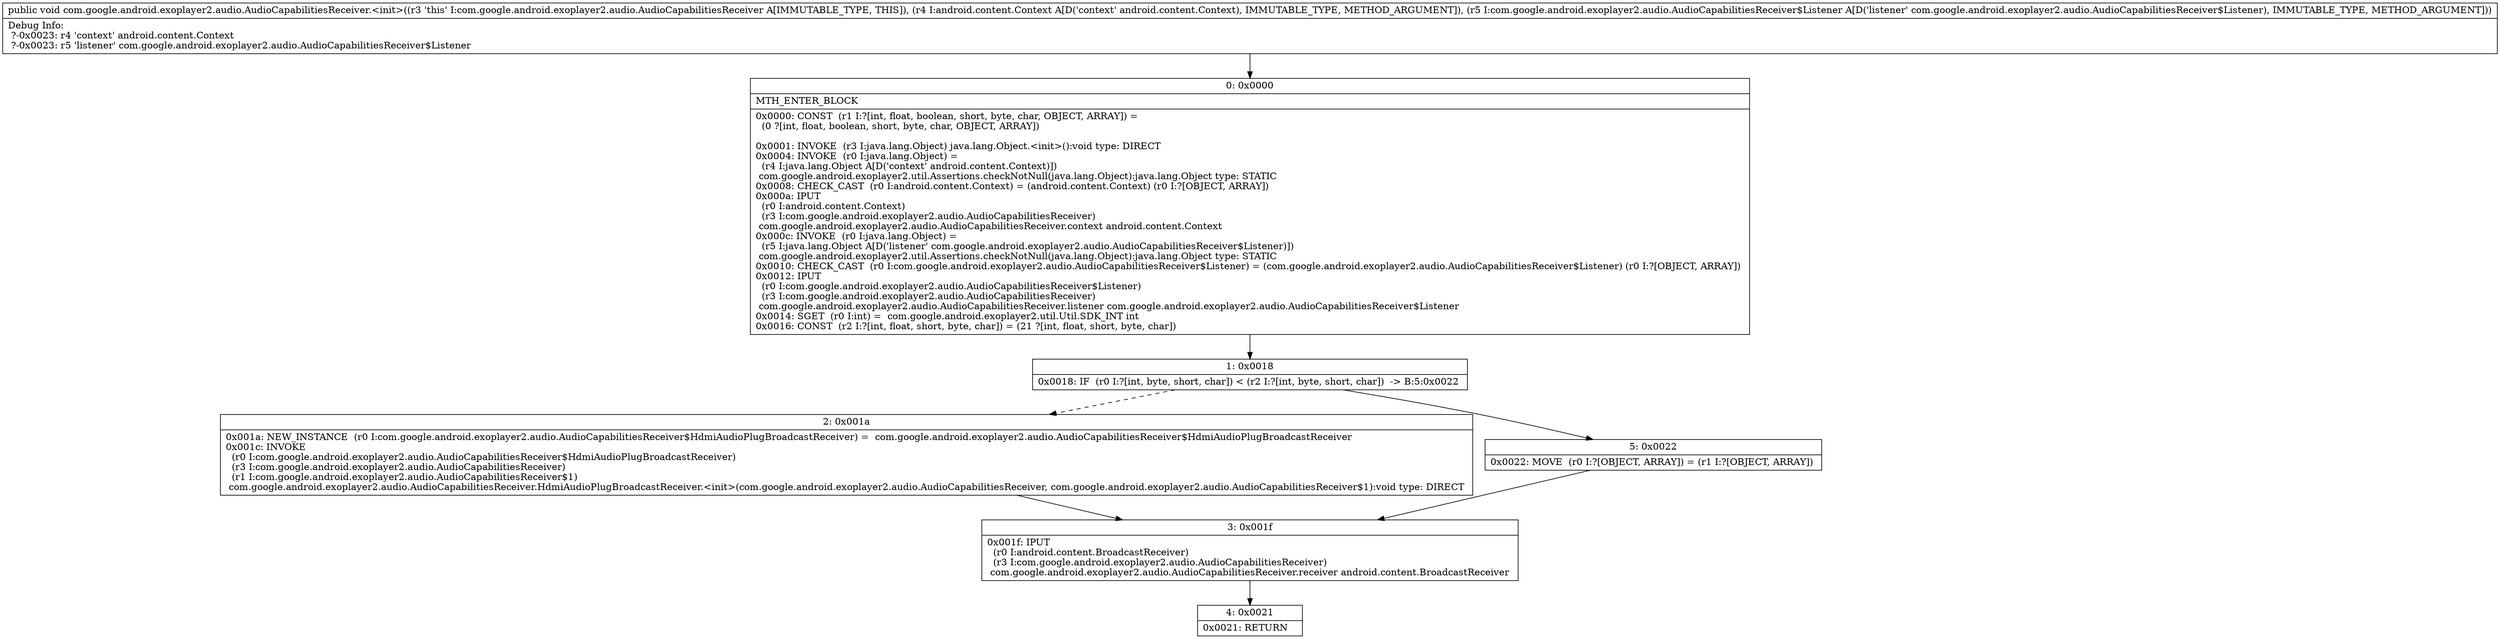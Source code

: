 digraph "CFG forcom.google.android.exoplayer2.audio.AudioCapabilitiesReceiver.\<init\>(Landroid\/content\/Context;Lcom\/google\/android\/exoplayer2\/audio\/AudioCapabilitiesReceiver$Listener;)V" {
Node_0 [shape=record,label="{0\:\ 0x0000|MTH_ENTER_BLOCK\l|0x0000: CONST  (r1 I:?[int, float, boolean, short, byte, char, OBJECT, ARRAY]) = \l  (0 ?[int, float, boolean, short, byte, char, OBJECT, ARRAY])\l \l0x0001: INVOKE  (r3 I:java.lang.Object) java.lang.Object.\<init\>():void type: DIRECT \l0x0004: INVOKE  (r0 I:java.lang.Object) = \l  (r4 I:java.lang.Object A[D('context' android.content.Context)])\l com.google.android.exoplayer2.util.Assertions.checkNotNull(java.lang.Object):java.lang.Object type: STATIC \l0x0008: CHECK_CAST  (r0 I:android.content.Context) = (android.content.Context) (r0 I:?[OBJECT, ARRAY]) \l0x000a: IPUT  \l  (r0 I:android.content.Context)\l  (r3 I:com.google.android.exoplayer2.audio.AudioCapabilitiesReceiver)\l com.google.android.exoplayer2.audio.AudioCapabilitiesReceiver.context android.content.Context \l0x000c: INVOKE  (r0 I:java.lang.Object) = \l  (r5 I:java.lang.Object A[D('listener' com.google.android.exoplayer2.audio.AudioCapabilitiesReceiver$Listener)])\l com.google.android.exoplayer2.util.Assertions.checkNotNull(java.lang.Object):java.lang.Object type: STATIC \l0x0010: CHECK_CAST  (r0 I:com.google.android.exoplayer2.audio.AudioCapabilitiesReceiver$Listener) = (com.google.android.exoplayer2.audio.AudioCapabilitiesReceiver$Listener) (r0 I:?[OBJECT, ARRAY]) \l0x0012: IPUT  \l  (r0 I:com.google.android.exoplayer2.audio.AudioCapabilitiesReceiver$Listener)\l  (r3 I:com.google.android.exoplayer2.audio.AudioCapabilitiesReceiver)\l com.google.android.exoplayer2.audio.AudioCapabilitiesReceiver.listener com.google.android.exoplayer2.audio.AudioCapabilitiesReceiver$Listener \l0x0014: SGET  (r0 I:int) =  com.google.android.exoplayer2.util.Util.SDK_INT int \l0x0016: CONST  (r2 I:?[int, float, short, byte, char]) = (21 ?[int, float, short, byte, char]) \l}"];
Node_1 [shape=record,label="{1\:\ 0x0018|0x0018: IF  (r0 I:?[int, byte, short, char]) \< (r2 I:?[int, byte, short, char])  \-\> B:5:0x0022 \l}"];
Node_2 [shape=record,label="{2\:\ 0x001a|0x001a: NEW_INSTANCE  (r0 I:com.google.android.exoplayer2.audio.AudioCapabilitiesReceiver$HdmiAudioPlugBroadcastReceiver) =  com.google.android.exoplayer2.audio.AudioCapabilitiesReceiver$HdmiAudioPlugBroadcastReceiver \l0x001c: INVOKE  \l  (r0 I:com.google.android.exoplayer2.audio.AudioCapabilitiesReceiver$HdmiAudioPlugBroadcastReceiver)\l  (r3 I:com.google.android.exoplayer2.audio.AudioCapabilitiesReceiver)\l  (r1 I:com.google.android.exoplayer2.audio.AudioCapabilitiesReceiver$1)\l com.google.android.exoplayer2.audio.AudioCapabilitiesReceiver.HdmiAudioPlugBroadcastReceiver.\<init\>(com.google.android.exoplayer2.audio.AudioCapabilitiesReceiver, com.google.android.exoplayer2.audio.AudioCapabilitiesReceiver$1):void type: DIRECT \l}"];
Node_3 [shape=record,label="{3\:\ 0x001f|0x001f: IPUT  \l  (r0 I:android.content.BroadcastReceiver)\l  (r3 I:com.google.android.exoplayer2.audio.AudioCapabilitiesReceiver)\l com.google.android.exoplayer2.audio.AudioCapabilitiesReceiver.receiver android.content.BroadcastReceiver \l}"];
Node_4 [shape=record,label="{4\:\ 0x0021|0x0021: RETURN   \l}"];
Node_5 [shape=record,label="{5\:\ 0x0022|0x0022: MOVE  (r0 I:?[OBJECT, ARRAY]) = (r1 I:?[OBJECT, ARRAY]) \l}"];
MethodNode[shape=record,label="{public void com.google.android.exoplayer2.audio.AudioCapabilitiesReceiver.\<init\>((r3 'this' I:com.google.android.exoplayer2.audio.AudioCapabilitiesReceiver A[IMMUTABLE_TYPE, THIS]), (r4 I:android.content.Context A[D('context' android.content.Context), IMMUTABLE_TYPE, METHOD_ARGUMENT]), (r5 I:com.google.android.exoplayer2.audio.AudioCapabilitiesReceiver$Listener A[D('listener' com.google.android.exoplayer2.audio.AudioCapabilitiesReceiver$Listener), IMMUTABLE_TYPE, METHOD_ARGUMENT]))  | Debug Info:\l  ?\-0x0023: r4 'context' android.content.Context\l  ?\-0x0023: r5 'listener' com.google.android.exoplayer2.audio.AudioCapabilitiesReceiver$Listener\l}"];
MethodNode -> Node_0;
Node_0 -> Node_1;
Node_1 -> Node_2[style=dashed];
Node_1 -> Node_5;
Node_2 -> Node_3;
Node_3 -> Node_4;
Node_5 -> Node_3;
}

